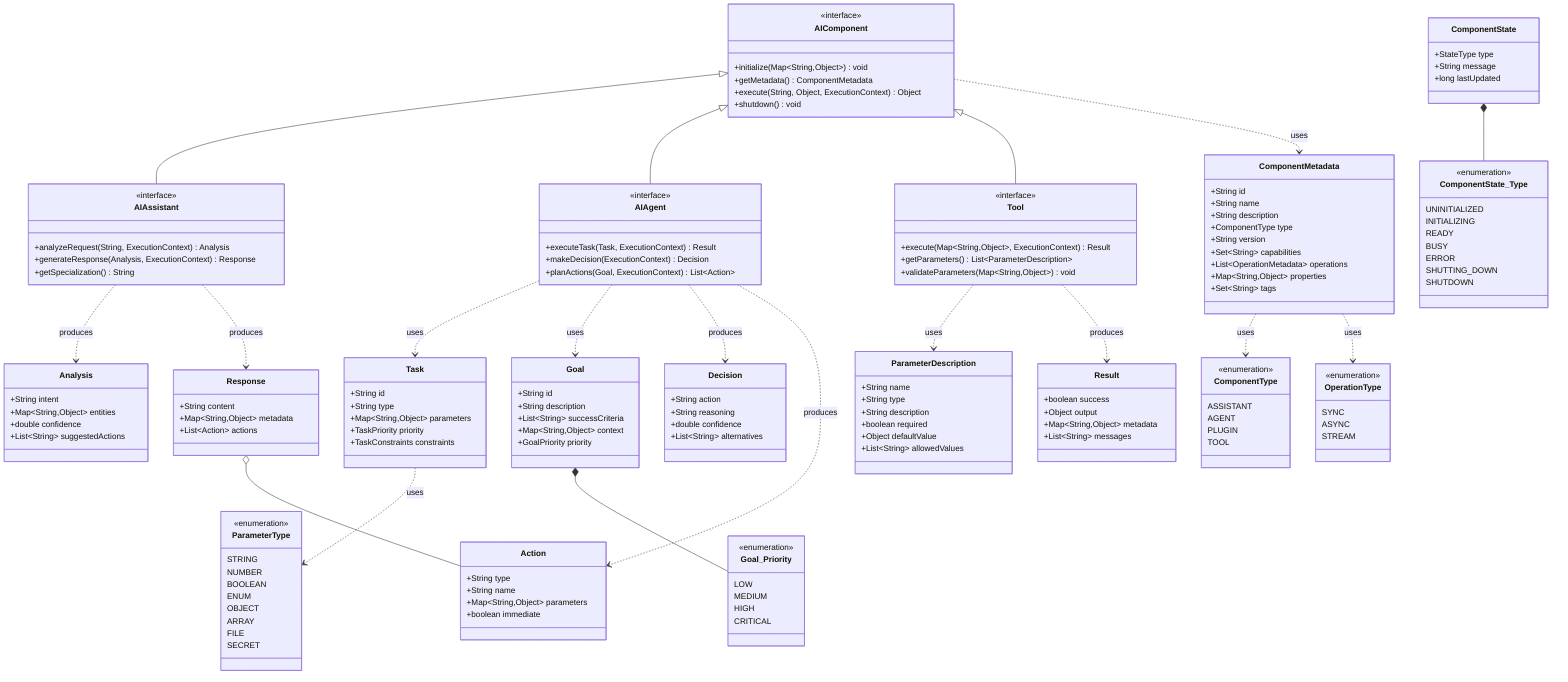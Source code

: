 classDiagram
    %% Interfaces Base (br.com.archflow.model.ai)
    class AIComponent {
        <<interface>>
        +initialize(Map~String,Object~) void
        +getMetadata() ComponentMetadata
        +execute(String, Object, ExecutionContext) Object
        +shutdown() void
    }

    class AIAssistant {
        <<interface>>
        +analyzeRequest(String, ExecutionContext) Analysis
        +generateResponse(Analysis, ExecutionContext) Response
        +getSpecialization() String
    }

    class AIAgent {
        <<interface>>
        +executeTask(Task, ExecutionContext) Result
        +makeDecision(ExecutionContext) Decision
        +planActions(Goal, ExecutionContext) List~Action~
    }

    class Tool {
        <<interface>>
        +execute(Map~String,Object~, ExecutionContext) Result
        +getParameters() List~ParameterDescription~
        +validateParameters(Map~String,Object~) void
    }

    %% Classes de Estado (br.com.archflow.model.ai)
    class ComponentState {
        +StateType type
        +String message
        +long lastUpdated
    }

    class ComponentState_Type {
        <<enumeration>>
        UNINITIALIZED
        INITIALIZING
        READY
        BUSY
        ERROR
        SHUTTING_DOWN
        SHUTDOWN
    }

    %% Classes de Domínio (br.com.archflow.model.ai.domain)
    class Action {
        +String type
        +String name
        +Map~String,Object~ parameters
        +boolean immediate
    }

    class Analysis {
        +String intent
        +Map~String,Object~ entities
        +double confidence
        +List~String~ suggestedActions
    }

    class Decision {
        +String action
        +String reasoning
        +double confidence
        +List~String~ alternatives
    }

    class Goal {
        +String id
        +String description
        +List~String~ successCriteria
        +Map~String,Object~ context
        +GoalPriority priority
    }

    class Goal_Priority {
        <<enumeration>>
        LOW
        MEDIUM
        HIGH
        CRITICAL
    }

    class Response {
        +String content
        +Map~String,Object~ metadata
        +List~Action~ actions
    }

    class Result {
        +boolean success
        +Object output
        +Map~String,Object~ metadata
        +List~String~ messages
    }

    class Task {
        +String id
        +String type
        +Map~String,Object~ parameters
        +TaskPriority priority
        +TaskConstraints constraints
    }

    class ParameterDescription {
        +String name
        +String type
        +String description
        +boolean required
        +Object defaultValue
        +List~String~ allowedValues
    }

    %% Metadata (br.com.archflow.model.ai.metadata)
    class ComponentMetadata {
        +String id
        +String name
        +String description
        +ComponentType type
        +String version
        +Set~String~ capabilities
        +List~OperationMetadata~ operations
        +Map~String,Object~ properties
        +Set~String~ tags
    }

    %% Types (br.com.archflow.model.ai.type)
    class ComponentType {
        <<enumeration>>
        ASSISTANT
        AGENT
        PLUGIN
        TOOL
    }

    class OperationType {
        <<enumeration>>
        SYNC
        ASYNC
        STREAM
    }

    class ParameterType {
        <<enumeration>>
        STRING
        NUMBER
        BOOLEAN
        ENUM
        OBJECT
        ARRAY
        FILE
        SECRET
    }

    %% Relações
    AIComponent <|-- AIAssistant
    AIComponent <|-- AIAgent
    AIComponent <|-- Tool
    AIComponent ..> ComponentMetadata : uses
    AIAssistant ..> Analysis : produces
    AIAssistant ..> Response : produces
    AIAgent ..> Task : uses
    AIAgent ..> Goal : uses
    AIAgent ..> Decision : produces
    AIAgent ..> Action : produces
    Tool ..> ParameterDescription : uses
    Tool ..> Result : produces
    ComponentState *-- ComponentState_Type
    Goal *-- Goal_Priority
    Response o-- Action
    ComponentMetadata ..> ComponentType : uses
    ComponentMetadata ..> OperationType : uses
    Task ..> ParameterType : uses